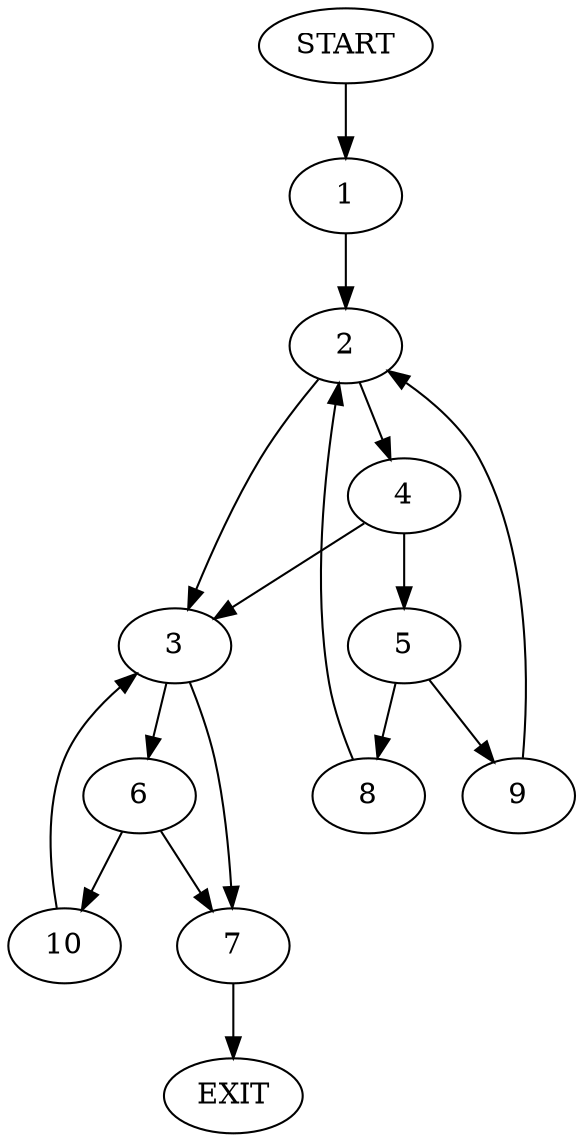 digraph {
0 [label="START"]
11 [label="EXIT"]
0 -> 1
1 -> 2
2 -> 3
2 -> 4
4 -> 3
4 -> 5
3 -> 6
3 -> 7
5 -> 8
5 -> 9
9 -> 2
8 -> 2
6 -> 10
6 -> 7
7 -> 11
10 -> 3
}
